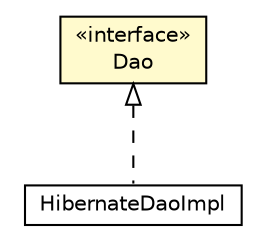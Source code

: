 #!/usr/local/bin/dot
#
# Class diagram 
# Generated by UMLGraph version R5_6_6-8-g8d7759 (http://www.umlgraph.org/)
#

digraph G {
	edge [fontname="Helvetica",fontsize=10,labelfontname="Helvetica",labelfontsize=10];
	node [fontname="Helvetica",fontsize=10,shape=plaintext];
	nodesep=0.25;
	ranksep=0.5;
	// org.dayatang.dsmonitor.dao.Dao
	c33 [label=<<table title="org.dayatang.dsmonitor.dao.Dao" border="0" cellborder="1" cellspacing="0" cellpadding="2" port="p" bgcolor="lemonChiffon" href="./Dao.html">
		<tr><td><table border="0" cellspacing="0" cellpadding="1">
<tr><td align="center" balign="center"> &#171;interface&#187; </td></tr>
<tr><td align="center" balign="center"> Dao </td></tr>
		</table></td></tr>
		</table>>, URL="./Dao.html", fontname="Helvetica", fontcolor="black", fontsize=10.0];
	// org.dayatang.dsmonitor.dao.impl.HibernateDaoImpl
	c34 [label=<<table title="org.dayatang.dsmonitor.dao.impl.HibernateDaoImpl" border="0" cellborder="1" cellspacing="0" cellpadding="2" port="p" href="./impl/HibernateDaoImpl.html">
		<tr><td><table border="0" cellspacing="0" cellpadding="1">
<tr><td align="center" balign="center"> HibernateDaoImpl </td></tr>
		</table></td></tr>
		</table>>, URL="./impl/HibernateDaoImpl.html", fontname="Helvetica", fontcolor="black", fontsize=10.0];
	//org.dayatang.dsmonitor.dao.impl.HibernateDaoImpl implements org.dayatang.dsmonitor.dao.Dao
	c33:p -> c34:p [dir=back,arrowtail=empty,style=dashed];
}

